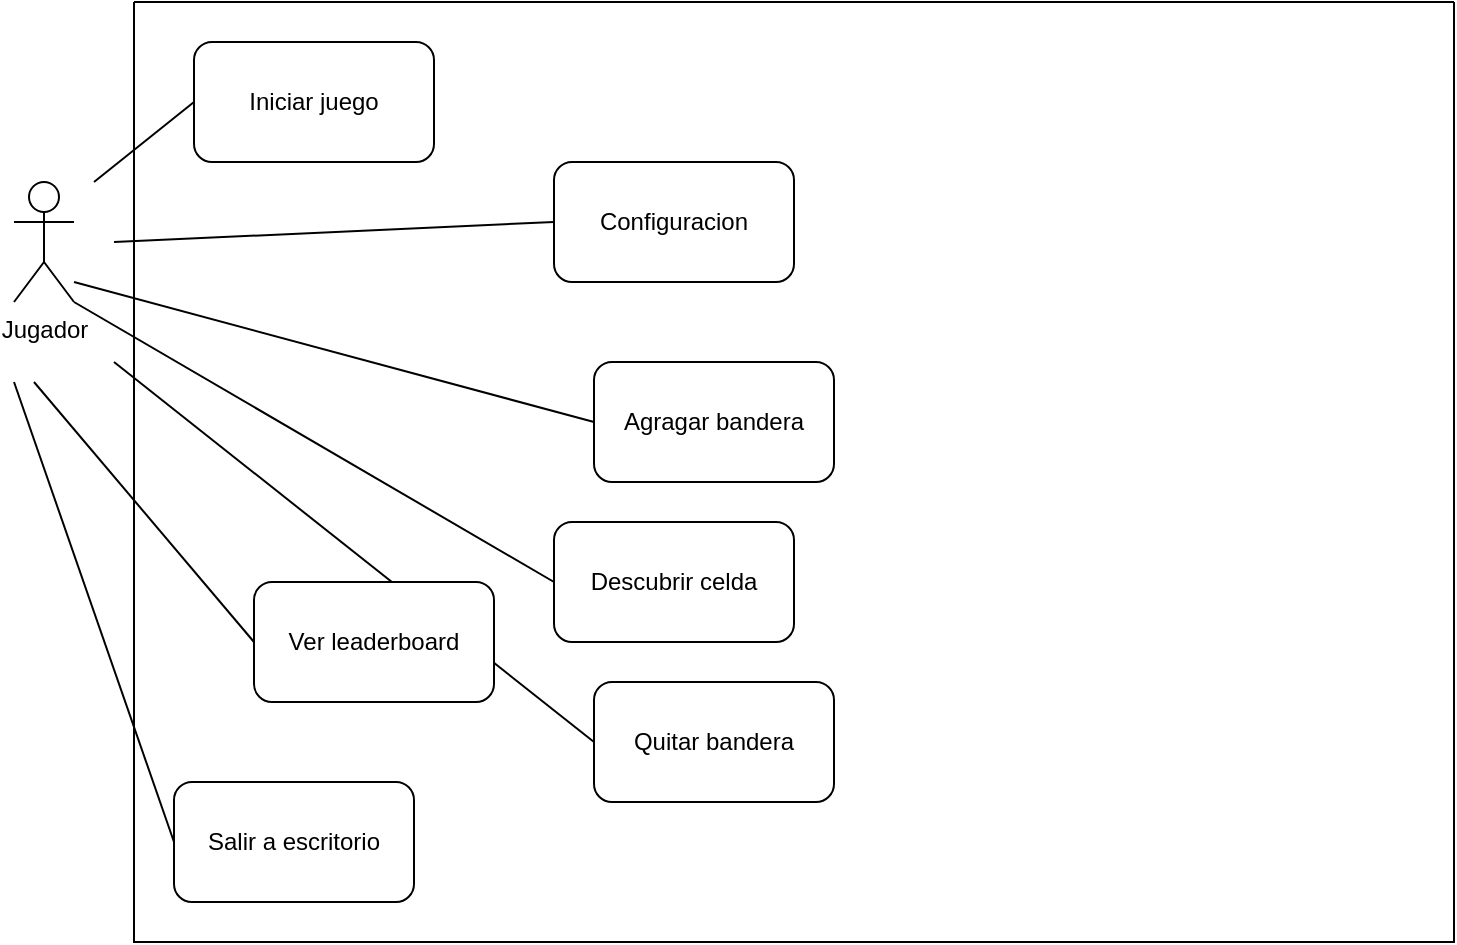 <mxfile>
    <diagram id="_-d0TT9b8FTHFz-Q7kdy" name="Page-1">
        <mxGraphModel dx="746" dy="355" grid="1" gridSize="10" guides="1" tooltips="1" connect="1" arrows="1" fold="1" page="1" pageScale="1" pageWidth="850" pageHeight="1100" math="0" shadow="0">
            <root>
                <mxCell id="0"/>
                <mxCell id="1" parent="0"/>
                <mxCell id="2" value="Jugador" style="shape=umlActor;verticalLabelPosition=bottom;verticalAlign=top;html=1;outlineConnect=0;" parent="1" vertex="1">
                    <mxGeometry x="100" y="100" width="30" height="60" as="geometry"/>
                </mxCell>
                <mxCell id="4" value="" style="swimlane;startSize=0;" parent="1" vertex="1">
                    <mxGeometry x="160" y="10" width="660" height="470" as="geometry"/>
                </mxCell>
                <mxCell id="13" value="Quitar bandera" style="rounded=1;whiteSpace=wrap;html=1;" parent="4" vertex="1">
                    <mxGeometry x="230" y="340" width="120" height="60" as="geometry"/>
                </mxCell>
                <mxCell id="16" value="" style="endArrow=none;html=1;entryX=0;entryY=0.5;entryDx=0;entryDy=0;" parent="4" target="13" edge="1">
                    <mxGeometry width="50" height="50" relative="1" as="geometry">
                        <mxPoint x="-10" y="180" as="sourcePoint"/>
                        <mxPoint x="-20" y="240" as="targetPoint"/>
                    </mxGeometry>
                </mxCell>
                <mxCell id="14" value="" style="endArrow=none;html=1;entryX=0;entryY=0.5;entryDx=0;entryDy=0;" parent="4" target="12" edge="1">
                    <mxGeometry width="50" height="50" relative="1" as="geometry">
                        <mxPoint x="-30" y="140" as="sourcePoint"/>
                        <mxPoint x="-40" y="280" as="targetPoint"/>
                    </mxGeometry>
                </mxCell>
                <mxCell id="15" value="Descubrir celda" style="rounded=1;whiteSpace=wrap;html=1;" parent="4" vertex="1">
                    <mxGeometry x="210" y="260" width="120" height="60" as="geometry"/>
                </mxCell>
                <mxCell id="27" value="Ver leaderboard" style="rounded=1;whiteSpace=wrap;html=1;" parent="4" vertex="1">
                    <mxGeometry x="60" y="290" width="120" height="60" as="geometry"/>
                </mxCell>
                <mxCell id="30" value="Iniciar juego" style="rounded=1;whiteSpace=wrap;html=1;" parent="4" vertex="1">
                    <mxGeometry x="30" y="20" width="120" height="60" as="geometry"/>
                </mxCell>
                <mxCell id="32" value="Salir a escritorio" style="rounded=1;whiteSpace=wrap;html=1;" parent="4" vertex="1">
                    <mxGeometry x="20" y="390" width="120" height="60" as="geometry"/>
                </mxCell>
                <mxCell id="34" value="Configuracion" style="rounded=1;whiteSpace=wrap;html=1;" parent="4" vertex="1">
                    <mxGeometry x="210" y="80" width="120" height="60" as="geometry"/>
                </mxCell>
                <mxCell id="12" value="Agragar bandera" style="rounded=1;whiteSpace=wrap;html=1;" parent="4" vertex="1">
                    <mxGeometry x="230" y="180" width="120" height="60" as="geometry"/>
                </mxCell>
                <mxCell id="36" value="" style="endArrow=none;html=1;entryX=0;entryY=0.5;entryDx=0;entryDy=0;" parent="4" target="34" edge="1">
                    <mxGeometry width="50" height="50" relative="1" as="geometry">
                        <mxPoint x="-10" y="120" as="sourcePoint"/>
                        <mxPoint x="20" y="90" as="targetPoint"/>
                    </mxGeometry>
                </mxCell>
                <mxCell id="17" value="" style="endArrow=none;html=1;entryX=0;entryY=0.5;entryDx=0;entryDy=0;exitX=1;exitY=1;exitDx=0;exitDy=0;exitPerimeter=0;" parent="1" source="2" target="15" edge="1">
                    <mxGeometry width="50" height="50" relative="1" as="geometry">
                        <mxPoint x="350" y="240" as="sourcePoint"/>
                        <mxPoint x="450" y="340" as="targetPoint"/>
                    </mxGeometry>
                </mxCell>
                <mxCell id="28" value="" style="endArrow=none;html=1;exitX=0;exitY=0.5;exitDx=0;exitDy=0;" parent="1" source="27" edge="1">
                    <mxGeometry width="50" height="50" relative="1" as="geometry">
                        <mxPoint x="60" y="250" as="sourcePoint"/>
                        <mxPoint x="110" y="200" as="targetPoint"/>
                    </mxGeometry>
                </mxCell>
                <mxCell id="31" value="" style="endArrow=none;html=1;exitX=0;exitY=0.5;exitDx=0;exitDy=0;" parent="1" source="30" edge="1">
                    <mxGeometry width="50" height="50" relative="1" as="geometry">
                        <mxPoint x="50" y="250" as="sourcePoint"/>
                        <mxPoint x="140" y="100" as="targetPoint"/>
                    </mxGeometry>
                </mxCell>
                <mxCell id="33" value="" style="endArrow=none;html=1;exitX=0;exitY=0.5;exitDx=0;exitDy=0;" parent="1" source="32" edge="1">
                    <mxGeometry width="50" height="50" relative="1" as="geometry">
                        <mxPoint x="50" y="250" as="sourcePoint"/>
                        <mxPoint x="100" y="200" as="targetPoint"/>
                    </mxGeometry>
                </mxCell>
            </root>
        </mxGraphModel>
    </diagram>
</mxfile>